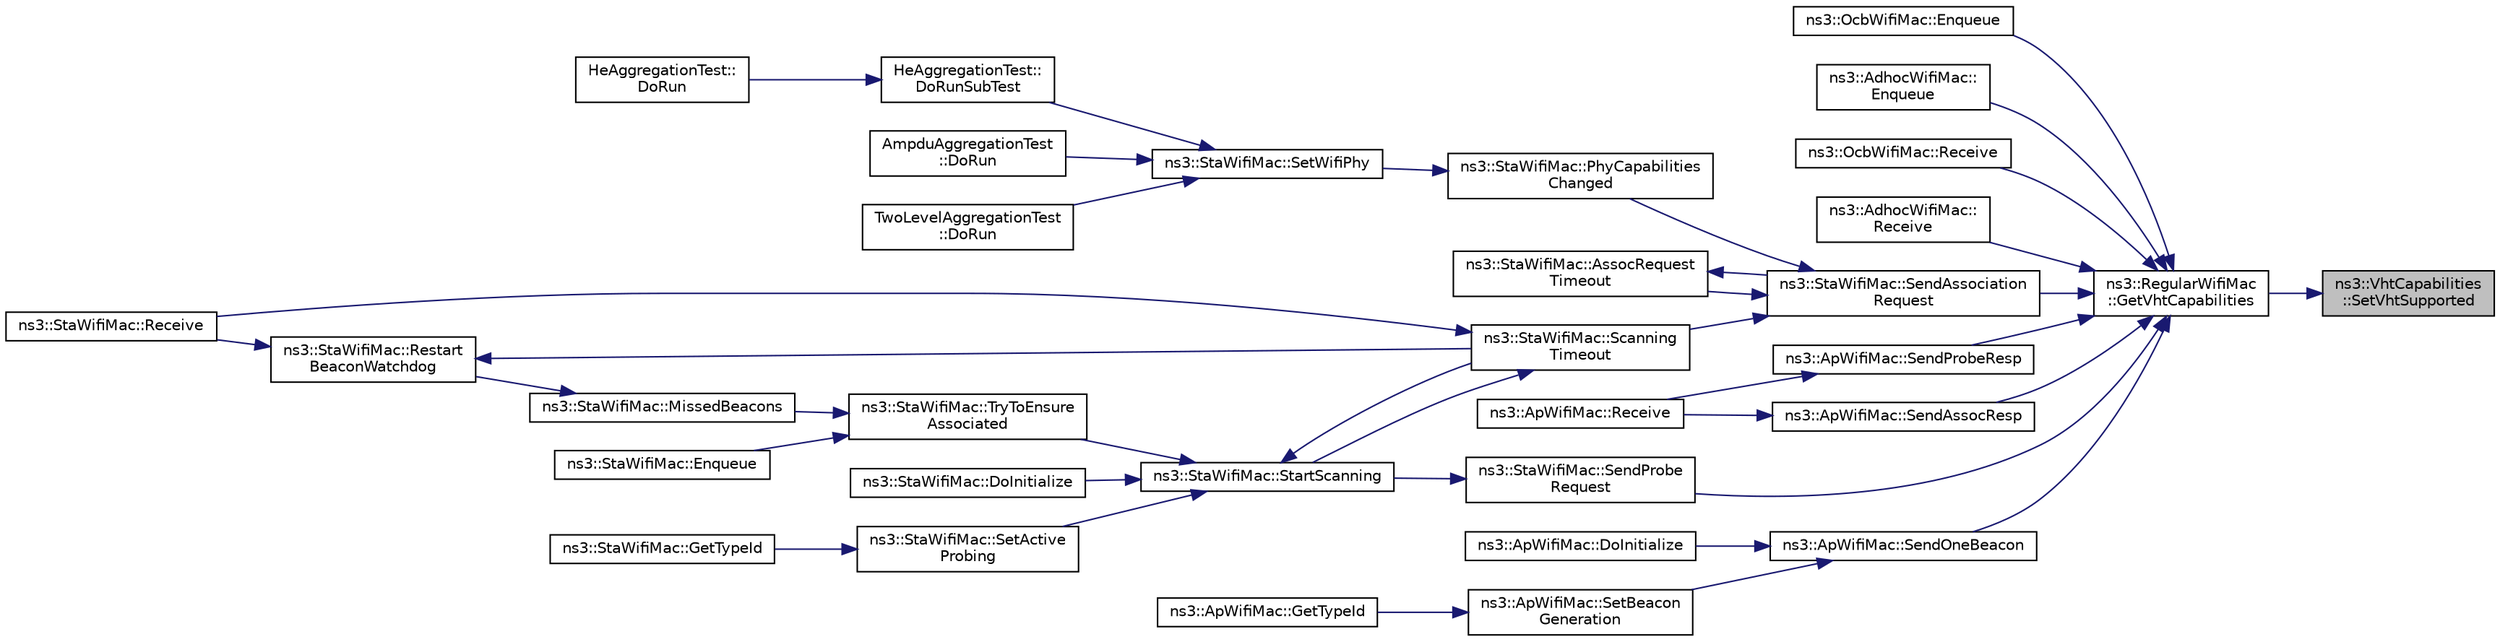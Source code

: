 digraph "ns3::VhtCapabilities::SetVhtSupported"
{
 // LATEX_PDF_SIZE
  edge [fontname="Helvetica",fontsize="10",labelfontname="Helvetica",labelfontsize="10"];
  node [fontname="Helvetica",fontsize="10",shape=record];
  rankdir="RL";
  Node1 [label="ns3::VhtCapabilities\l::SetVhtSupported",height=0.2,width=0.4,color="black", fillcolor="grey75", style="filled", fontcolor="black",tooltip="Set the VHT supported field."];
  Node1 -> Node2 [dir="back",color="midnightblue",fontsize="10",style="solid",fontname="Helvetica"];
  Node2 [label="ns3::RegularWifiMac\l::GetVhtCapabilities",height=0.2,width=0.4,color="black", fillcolor="white", style="filled",URL="$classns3_1_1_regular_wifi_mac.html#a016a83d8f0d89790ac9c177fa2d6751e",tooltip="Return the VHT capabilities of the device."];
  Node2 -> Node3 [dir="back",color="midnightblue",fontsize="10",style="solid",fontname="Helvetica"];
  Node3 [label="ns3::OcbWifiMac::Enqueue",height=0.2,width=0.4,color="black", fillcolor="white", style="filled",URL="$classns3_1_1_ocb_wifi_mac.html#a8bff620142abd07f3a1f7410f26502b7",tooltip=" "];
  Node2 -> Node4 [dir="back",color="midnightblue",fontsize="10",style="solid",fontname="Helvetica"];
  Node4 [label="ns3::AdhocWifiMac::\lEnqueue",height=0.2,width=0.4,color="black", fillcolor="white", style="filled",URL="$classns3_1_1_adhoc_wifi_mac.html#a476b75b5ca672a00be5234c507787968",tooltip=" "];
  Node2 -> Node5 [dir="back",color="midnightblue",fontsize="10",style="solid",fontname="Helvetica"];
  Node5 [label="ns3::OcbWifiMac::Receive",height=0.2,width=0.4,color="black", fillcolor="white", style="filled",URL="$classns3_1_1_ocb_wifi_mac.html#a5fbb649d9d0554fc2e7973c8cd871cff",tooltip="This method acts as the MacRxMiddle receive callback and is invoked to notify us that a frame has bee..."];
  Node2 -> Node6 [dir="back",color="midnightblue",fontsize="10",style="solid",fontname="Helvetica"];
  Node6 [label="ns3::AdhocWifiMac::\lReceive",height=0.2,width=0.4,color="black", fillcolor="white", style="filled",URL="$classns3_1_1_adhoc_wifi_mac.html#a719e278046b239fd2d0617418be55790",tooltip="This method acts as the MacRxMiddle receive callback and is invoked to notify us that a frame has bee..."];
  Node2 -> Node7 [dir="back",color="midnightblue",fontsize="10",style="solid",fontname="Helvetica"];
  Node7 [label="ns3::StaWifiMac::SendAssociation\lRequest",height=0.2,width=0.4,color="black", fillcolor="white", style="filled",URL="$classns3_1_1_sta_wifi_mac.html#af2ab6272caa11513770336a92cd714bc",tooltip="Forward an association or reassociation request packet to the DCF."];
  Node7 -> Node8 [dir="back",color="midnightblue",fontsize="10",style="solid",fontname="Helvetica"];
  Node8 [label="ns3::StaWifiMac::AssocRequest\lTimeout",height=0.2,width=0.4,color="black", fillcolor="white", style="filled",URL="$classns3_1_1_sta_wifi_mac.html#a76c7409a492791cc1c3f35d779072371",tooltip="This method is called after the association timeout occurred."];
  Node8 -> Node7 [dir="back",color="midnightblue",fontsize="10",style="solid",fontname="Helvetica"];
  Node7 -> Node9 [dir="back",color="midnightblue",fontsize="10",style="solid",fontname="Helvetica"];
  Node9 [label="ns3::StaWifiMac::PhyCapabilities\lChanged",height=0.2,width=0.4,color="black", fillcolor="white", style="filled",URL="$classns3_1_1_sta_wifi_mac.html#ab1221b9151a49b25c011f854215f35fb",tooltip="Indicate that PHY capabilities have changed."];
  Node9 -> Node10 [dir="back",color="midnightblue",fontsize="10",style="solid",fontname="Helvetica"];
  Node10 [label="ns3::StaWifiMac::SetWifiPhy",height=0.2,width=0.4,color="black", fillcolor="white", style="filled",URL="$classns3_1_1_sta_wifi_mac.html#a260031171ef7fb30b9fa9163b6aec455",tooltip=" "];
  Node10 -> Node11 [dir="back",color="midnightblue",fontsize="10",style="solid",fontname="Helvetica"];
  Node11 [label="AmpduAggregationTest\l::DoRun",height=0.2,width=0.4,color="black", fillcolor="white", style="filled",URL="$class_ampdu_aggregation_test.html#a7414dc8d4dd982ab4c1eaadb5b2c693d",tooltip="Implementation to actually run this TestCase."];
  Node10 -> Node12 [dir="back",color="midnightblue",fontsize="10",style="solid",fontname="Helvetica"];
  Node12 [label="TwoLevelAggregationTest\l::DoRun",height=0.2,width=0.4,color="black", fillcolor="white", style="filled",URL="$class_two_level_aggregation_test.html#a40c6f5f8be6c48673d0bfd218d95afe0",tooltip="Implementation to actually run this TestCase."];
  Node10 -> Node13 [dir="back",color="midnightblue",fontsize="10",style="solid",fontname="Helvetica"];
  Node13 [label="HeAggregationTest::\lDoRunSubTest",height=0.2,width=0.4,color="black", fillcolor="white", style="filled",URL="$class_he_aggregation_test.html#a2a6873db3bb78489db82a54591b429f3",tooltip="Run test for a given buffer size."];
  Node13 -> Node14 [dir="back",color="midnightblue",fontsize="10",style="solid",fontname="Helvetica"];
  Node14 [label="HeAggregationTest::\lDoRun",height=0.2,width=0.4,color="black", fillcolor="white", style="filled",URL="$class_he_aggregation_test.html#a064486621a42555204608de0af51006c",tooltip="Implementation to actually run this TestCase."];
  Node7 -> Node15 [dir="back",color="midnightblue",fontsize="10",style="solid",fontname="Helvetica"];
  Node15 [label="ns3::StaWifiMac::Scanning\lTimeout",height=0.2,width=0.4,color="black", fillcolor="white", style="filled",URL="$classns3_1_1_sta_wifi_mac.html#a0813f90cc1f856b0907845686caa592f",tooltip="This method is called after wait beacon timeout or wait probe request timeout has occurred."];
  Node15 -> Node16 [dir="back",color="midnightblue",fontsize="10",style="solid",fontname="Helvetica"];
  Node16 [label="ns3::StaWifiMac::Receive",height=0.2,width=0.4,color="black", fillcolor="white", style="filled",URL="$classns3_1_1_sta_wifi_mac.html#a3ccd3b2dd36c5b80ba53eb57b6c96e96",tooltip="Handle a received packet."];
  Node15 -> Node17 [dir="back",color="midnightblue",fontsize="10",style="solid",fontname="Helvetica"];
  Node17 [label="ns3::StaWifiMac::StartScanning",height=0.2,width=0.4,color="black", fillcolor="white", style="filled",URL="$classns3_1_1_sta_wifi_mac.html#a9c007448763eb89846914c4c836cacc1",tooltip="Start the scanning process which trigger active or passive scanning based on the active probing flag."];
  Node17 -> Node18 [dir="back",color="midnightblue",fontsize="10",style="solid",fontname="Helvetica"];
  Node18 [label="ns3::StaWifiMac::DoInitialize",height=0.2,width=0.4,color="black", fillcolor="white", style="filled",URL="$classns3_1_1_sta_wifi_mac.html#a8e2b0a291d2643f8b9f62bc2562e2ba8",tooltip="Initialize() implementation."];
  Node17 -> Node15 [dir="back",color="midnightblue",fontsize="10",style="solid",fontname="Helvetica"];
  Node17 -> Node19 [dir="back",color="midnightblue",fontsize="10",style="solid",fontname="Helvetica"];
  Node19 [label="ns3::StaWifiMac::SetActive\lProbing",height=0.2,width=0.4,color="black", fillcolor="white", style="filled",URL="$classns3_1_1_sta_wifi_mac.html#acd68ef0ad1aec613b5ba224988d559ea",tooltip="Enable or disable active probing."];
  Node19 -> Node20 [dir="back",color="midnightblue",fontsize="10",style="solid",fontname="Helvetica"];
  Node20 [label="ns3::StaWifiMac::GetTypeId",height=0.2,width=0.4,color="black", fillcolor="white", style="filled",URL="$classns3_1_1_sta_wifi_mac.html#a9a7063e5d183bb288d8ab157a102196c",tooltip="Get the type ID."];
  Node17 -> Node21 [dir="back",color="midnightblue",fontsize="10",style="solid",fontname="Helvetica"];
  Node21 [label="ns3::StaWifiMac::TryToEnsure\lAssociated",height=0.2,width=0.4,color="black", fillcolor="white", style="filled",URL="$classns3_1_1_sta_wifi_mac.html#a545fb78eb8b89ee48512820e31d76a81",tooltip="Try to ensure that we are associated with an AP by taking an appropriate action depending on the curr..."];
  Node21 -> Node22 [dir="back",color="midnightblue",fontsize="10",style="solid",fontname="Helvetica"];
  Node22 [label="ns3::StaWifiMac::Enqueue",height=0.2,width=0.4,color="black", fillcolor="white", style="filled",URL="$classns3_1_1_sta_wifi_mac.html#a27afdb3ba3ef301e240362f379d570f2",tooltip=" "];
  Node21 -> Node23 [dir="back",color="midnightblue",fontsize="10",style="solid",fontname="Helvetica"];
  Node23 [label="ns3::StaWifiMac::MissedBeacons",height=0.2,width=0.4,color="black", fillcolor="white", style="filled",URL="$classns3_1_1_sta_wifi_mac.html#a973a8b9cda122dd3b22cda3c4073bcd1",tooltip="This method is called after we have not received a beacon from the AP."];
  Node23 -> Node24 [dir="back",color="midnightblue",fontsize="10",style="solid",fontname="Helvetica"];
  Node24 [label="ns3::StaWifiMac::Restart\lBeaconWatchdog",height=0.2,width=0.4,color="black", fillcolor="white", style="filled",URL="$classns3_1_1_sta_wifi_mac.html#a873848ee518a0190f8feb3551f3d5969",tooltip="Restarts the beacon timer."];
  Node24 -> Node16 [dir="back",color="midnightblue",fontsize="10",style="solid",fontname="Helvetica"];
  Node24 -> Node15 [dir="back",color="midnightblue",fontsize="10",style="solid",fontname="Helvetica"];
  Node2 -> Node25 [dir="back",color="midnightblue",fontsize="10",style="solid",fontname="Helvetica"];
  Node25 [label="ns3::ApWifiMac::SendAssocResp",height=0.2,width=0.4,color="black", fillcolor="white", style="filled",URL="$classns3_1_1_ap_wifi_mac.html#ad7fef463a6076916fa1f5a989e56f13d",tooltip="Forward an association or a reassociation response packet to the DCF."];
  Node25 -> Node26 [dir="back",color="midnightblue",fontsize="10",style="solid",fontname="Helvetica"];
  Node26 [label="ns3::ApWifiMac::Receive",height=0.2,width=0.4,color="black", fillcolor="white", style="filled",URL="$classns3_1_1_ap_wifi_mac.html#af264125e11c4d132d18966a6aa02ace5",tooltip="This method acts as the MacRxMiddle receive callback and is invoked to notify us that a frame has bee..."];
  Node2 -> Node27 [dir="back",color="midnightblue",fontsize="10",style="solid",fontname="Helvetica"];
  Node27 [label="ns3::ApWifiMac::SendOneBeacon",height=0.2,width=0.4,color="black", fillcolor="white", style="filled",URL="$classns3_1_1_ap_wifi_mac.html#a6c8cbc0fc95f3eaf4840d4ffcf78fac5",tooltip="Forward a beacon packet to the beacon special DCF."];
  Node27 -> Node28 [dir="back",color="midnightblue",fontsize="10",style="solid",fontname="Helvetica"];
  Node28 [label="ns3::ApWifiMac::DoInitialize",height=0.2,width=0.4,color="black", fillcolor="white", style="filled",URL="$classns3_1_1_ap_wifi_mac.html#a398b0e04d5c31b7459358a459beff098",tooltip="Initialize() implementation."];
  Node27 -> Node29 [dir="back",color="midnightblue",fontsize="10",style="solid",fontname="Helvetica"];
  Node29 [label="ns3::ApWifiMac::SetBeacon\lGeneration",height=0.2,width=0.4,color="black", fillcolor="white", style="filled",URL="$classns3_1_1_ap_wifi_mac.html#a09ad3b96835cb8fac18783423d3e57a7",tooltip="Enable or disable beacon generation of the AP."];
  Node29 -> Node30 [dir="back",color="midnightblue",fontsize="10",style="solid",fontname="Helvetica"];
  Node30 [label="ns3::ApWifiMac::GetTypeId",height=0.2,width=0.4,color="black", fillcolor="white", style="filled",URL="$classns3_1_1_ap_wifi_mac.html#aa7cd3c1ec15889267ab5b5e183b91d2b",tooltip="Get the type ID."];
  Node2 -> Node31 [dir="back",color="midnightblue",fontsize="10",style="solid",fontname="Helvetica"];
  Node31 [label="ns3::StaWifiMac::SendProbe\lRequest",height=0.2,width=0.4,color="black", fillcolor="white", style="filled",URL="$classns3_1_1_sta_wifi_mac.html#a2280584632094368d217112ceb2c4e44",tooltip="Forward a probe request packet to the DCF."];
  Node31 -> Node17 [dir="back",color="midnightblue",fontsize="10",style="solid",fontname="Helvetica"];
  Node2 -> Node32 [dir="back",color="midnightblue",fontsize="10",style="solid",fontname="Helvetica"];
  Node32 [label="ns3::ApWifiMac::SendProbeResp",height=0.2,width=0.4,color="black", fillcolor="white", style="filled",URL="$classns3_1_1_ap_wifi_mac.html#a0a9fcbd87326c5c56644deb3504038df",tooltip="Forward a probe response packet to the DCF."];
  Node32 -> Node26 [dir="back",color="midnightblue",fontsize="10",style="solid",fontname="Helvetica"];
}
